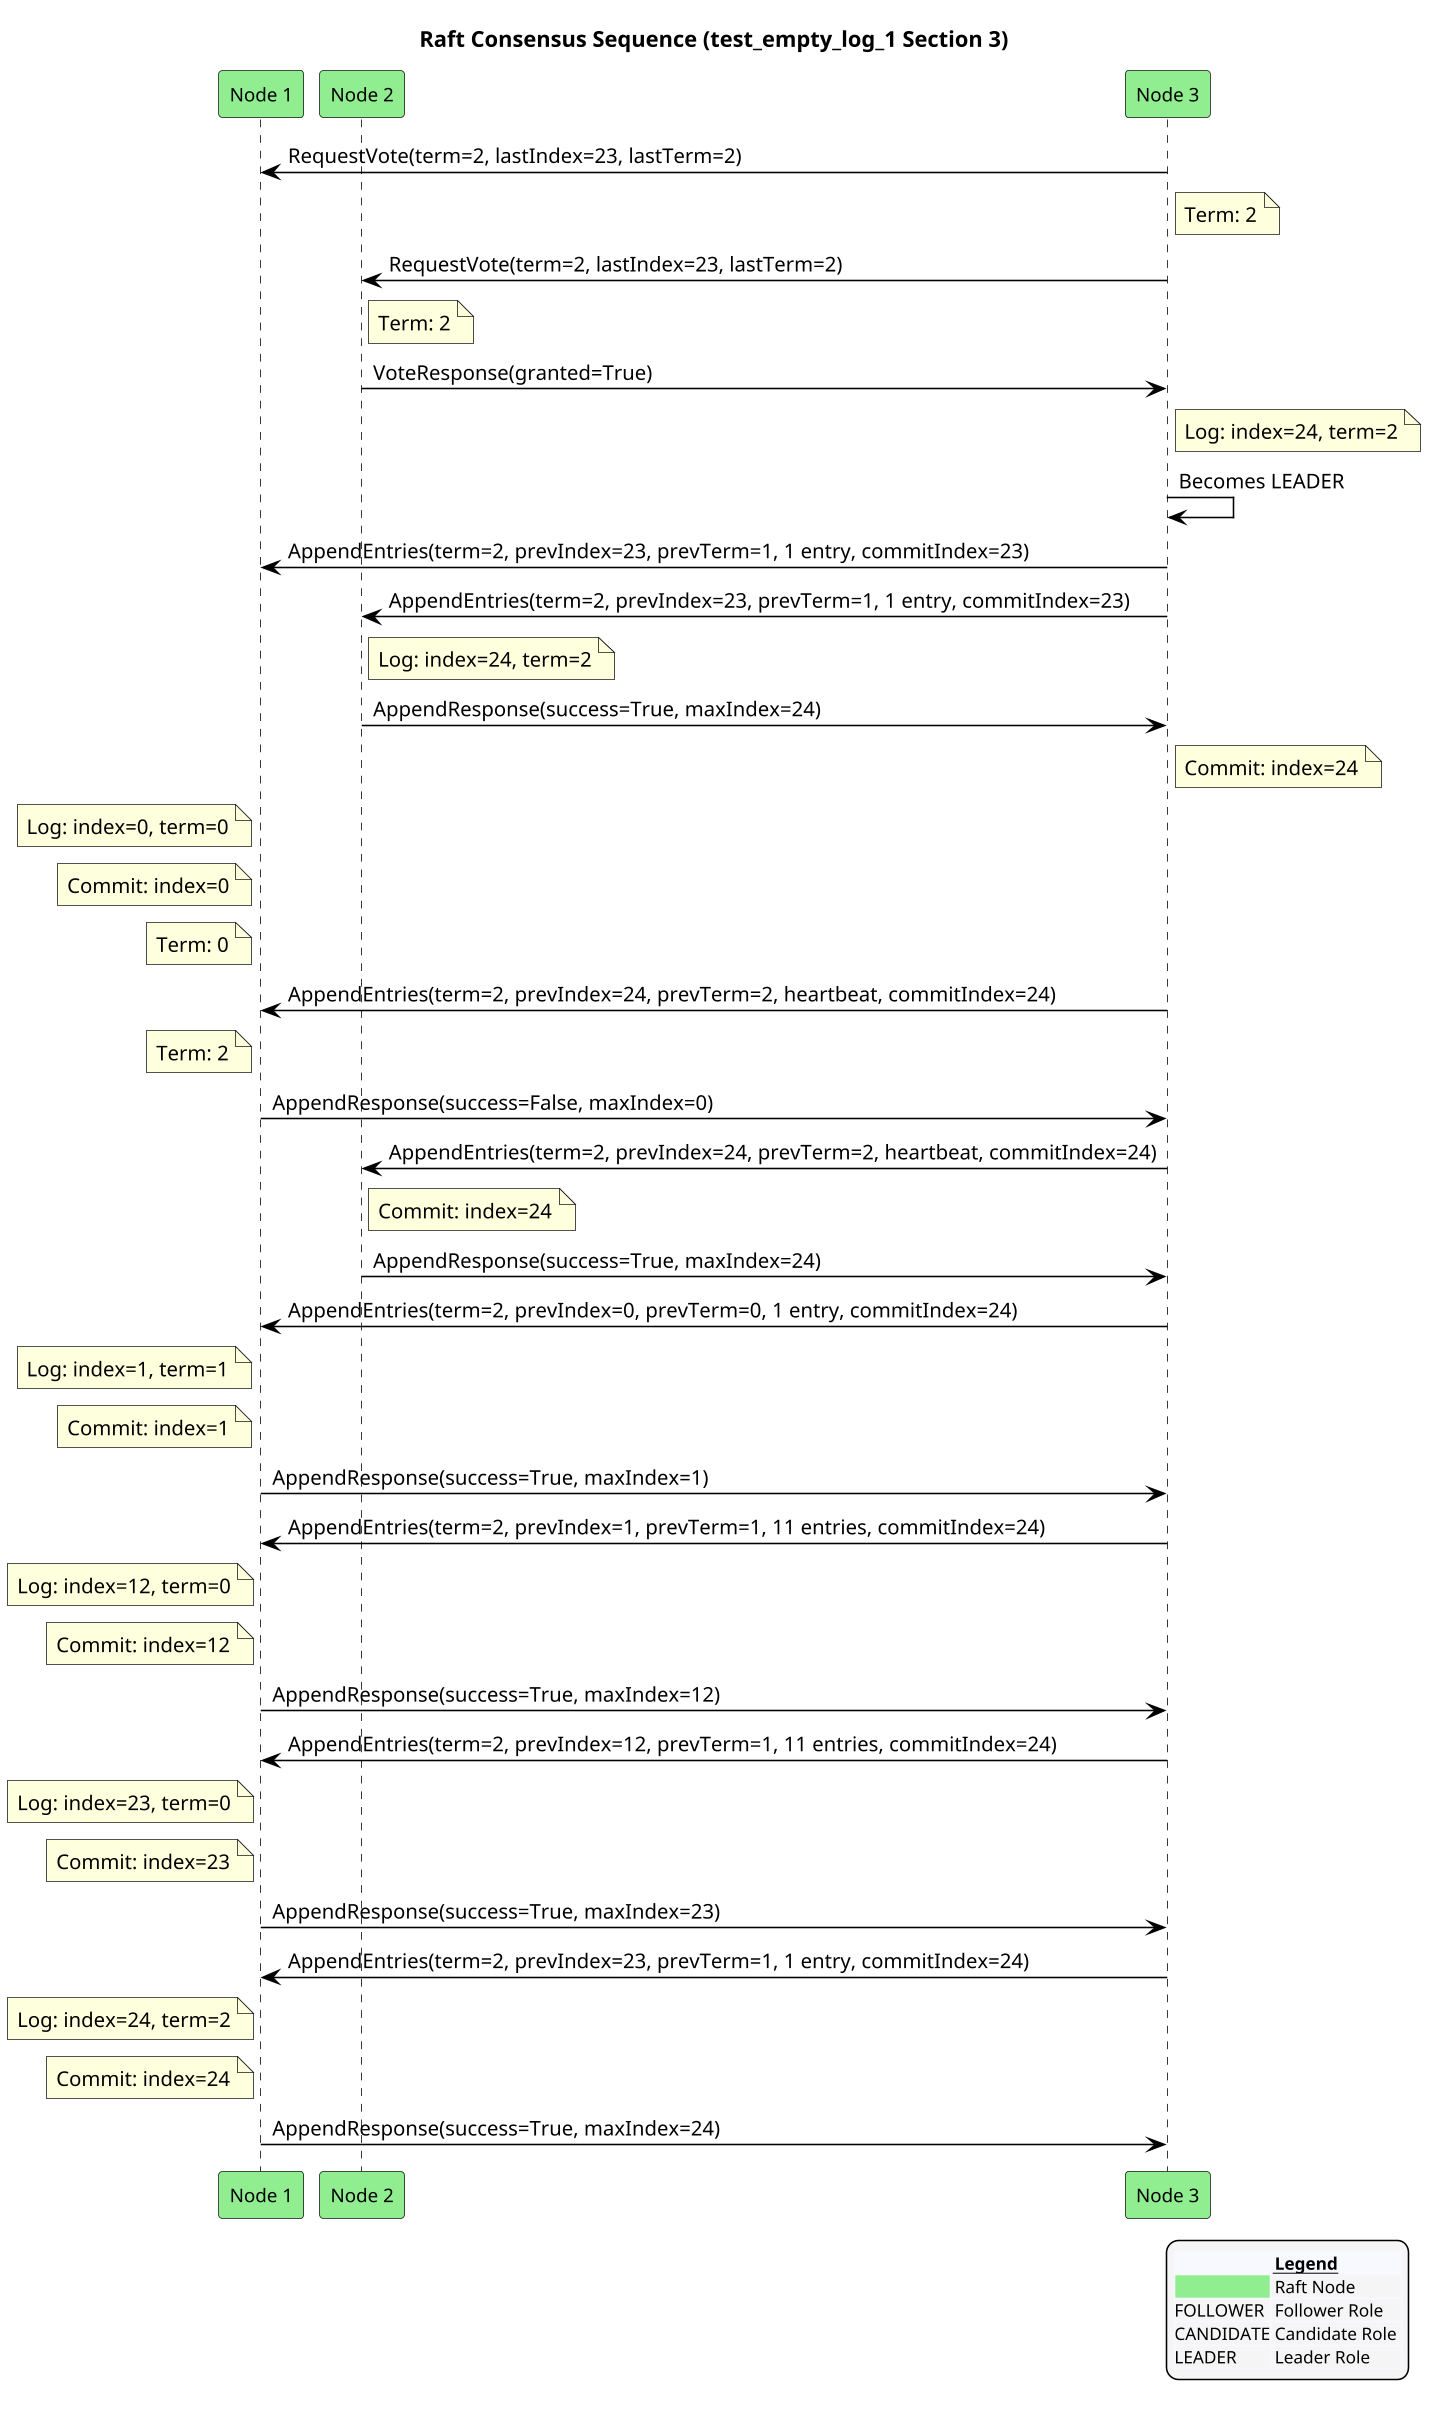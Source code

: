 @startuml
!pragma ratio 0.7
skinparam dpi 150
skinparam monochrome false
skinparam sequence {
  ArrowColor Black
  ActorBorderColor Black
  LifeLineBorderColor Black
  ParticipantFontSize 12
  Padding 10
}
skinparam legend {
  BackgroundColor #F5F5F5
  FontSize 11
}
title Raft Consensus Sequence (test_empty_log_1 Section 3)

participant "Node 1" as n1 order 10 #Lightgreen
participant "Node 2" as n2 order 20 #Lightgreen
participant "Node 3" as n3 order 30 #Lightgreen
n3 -> n1: RequestVote(term=2, lastIndex=23, lastTerm=2)
note right of n3: Term: 2
n3 -> n2: RequestVote(term=2, lastIndex=23, lastTerm=2)
note right of n2: Term: 2
n2 -> n3: VoteResponse(granted=True)
note right of n3: Log: index=24, term=2
n3 -> n3: Becomes LEADER
n3 -> n1: AppendEntries(term=2, prevIndex=23, prevTerm=1, 1 entry, commitIndex=23)
n3 -> n2: AppendEntries(term=2, prevIndex=23, prevTerm=1, 1 entry, commitIndex=23)
note right of n2: Log: index=24, term=2
n2 -> n3: AppendResponse(success=True, maxIndex=24)
note right of n3: Commit: index=24
note left of n1: Log: index=0, term=0
note left of n1: Commit: index=0
note left of n1: Term: 0
n3 -> n1: AppendEntries(term=2, prevIndex=24, prevTerm=2, heartbeat, commitIndex=24)
note left of n1: Term: 2
n1 -> n3: AppendResponse(success=False, maxIndex=0)
n3 -> n2: AppendEntries(term=2, prevIndex=24, prevTerm=2, heartbeat, commitIndex=24)
note right of n2: Commit: index=24
n2 -> n3: AppendResponse(success=True, maxIndex=24)
n3 -> n1: AppendEntries(term=2, prevIndex=0, prevTerm=0, 1 entry, commitIndex=24)
note left of n1: Log: index=1, term=1
note left of n1: Commit: index=1
n1 -> n3: AppendResponse(success=True, maxIndex=1)
n3 -> n1: AppendEntries(term=2, prevIndex=1, prevTerm=1, 11 entries, commitIndex=24)
note left of n1: Log: index=12, term=0
note left of n1: Commit: index=12
n1 -> n3: AppendResponse(success=True, maxIndex=12)
n3 -> n1: AppendEntries(term=2, prevIndex=12, prevTerm=1, 11 entries, commitIndex=24)
note left of n1: Log: index=23, term=0
note left of n1: Commit: index=23
n1 -> n3: AppendResponse(success=True, maxIndex=23)
n3 -> n1: AppendEntries(term=2, prevIndex=23, prevTerm=1, 1 entry, commitIndex=24)
note left of n1: Log: index=24, term=2
note left of n1: Commit: index=24
n1 -> n3: AppendResponse(success=True, maxIndex=24)

legend right
  <#GhostWhite,#GhostWhite>|      |= __Legend__ |
  |<#Lightgreen>| Raft Node |
  |FOLLOWER| Follower Role |
  |CANDIDATE| Candidate Role |
  |LEADER| Leader Role |
endlegend
@enduml
